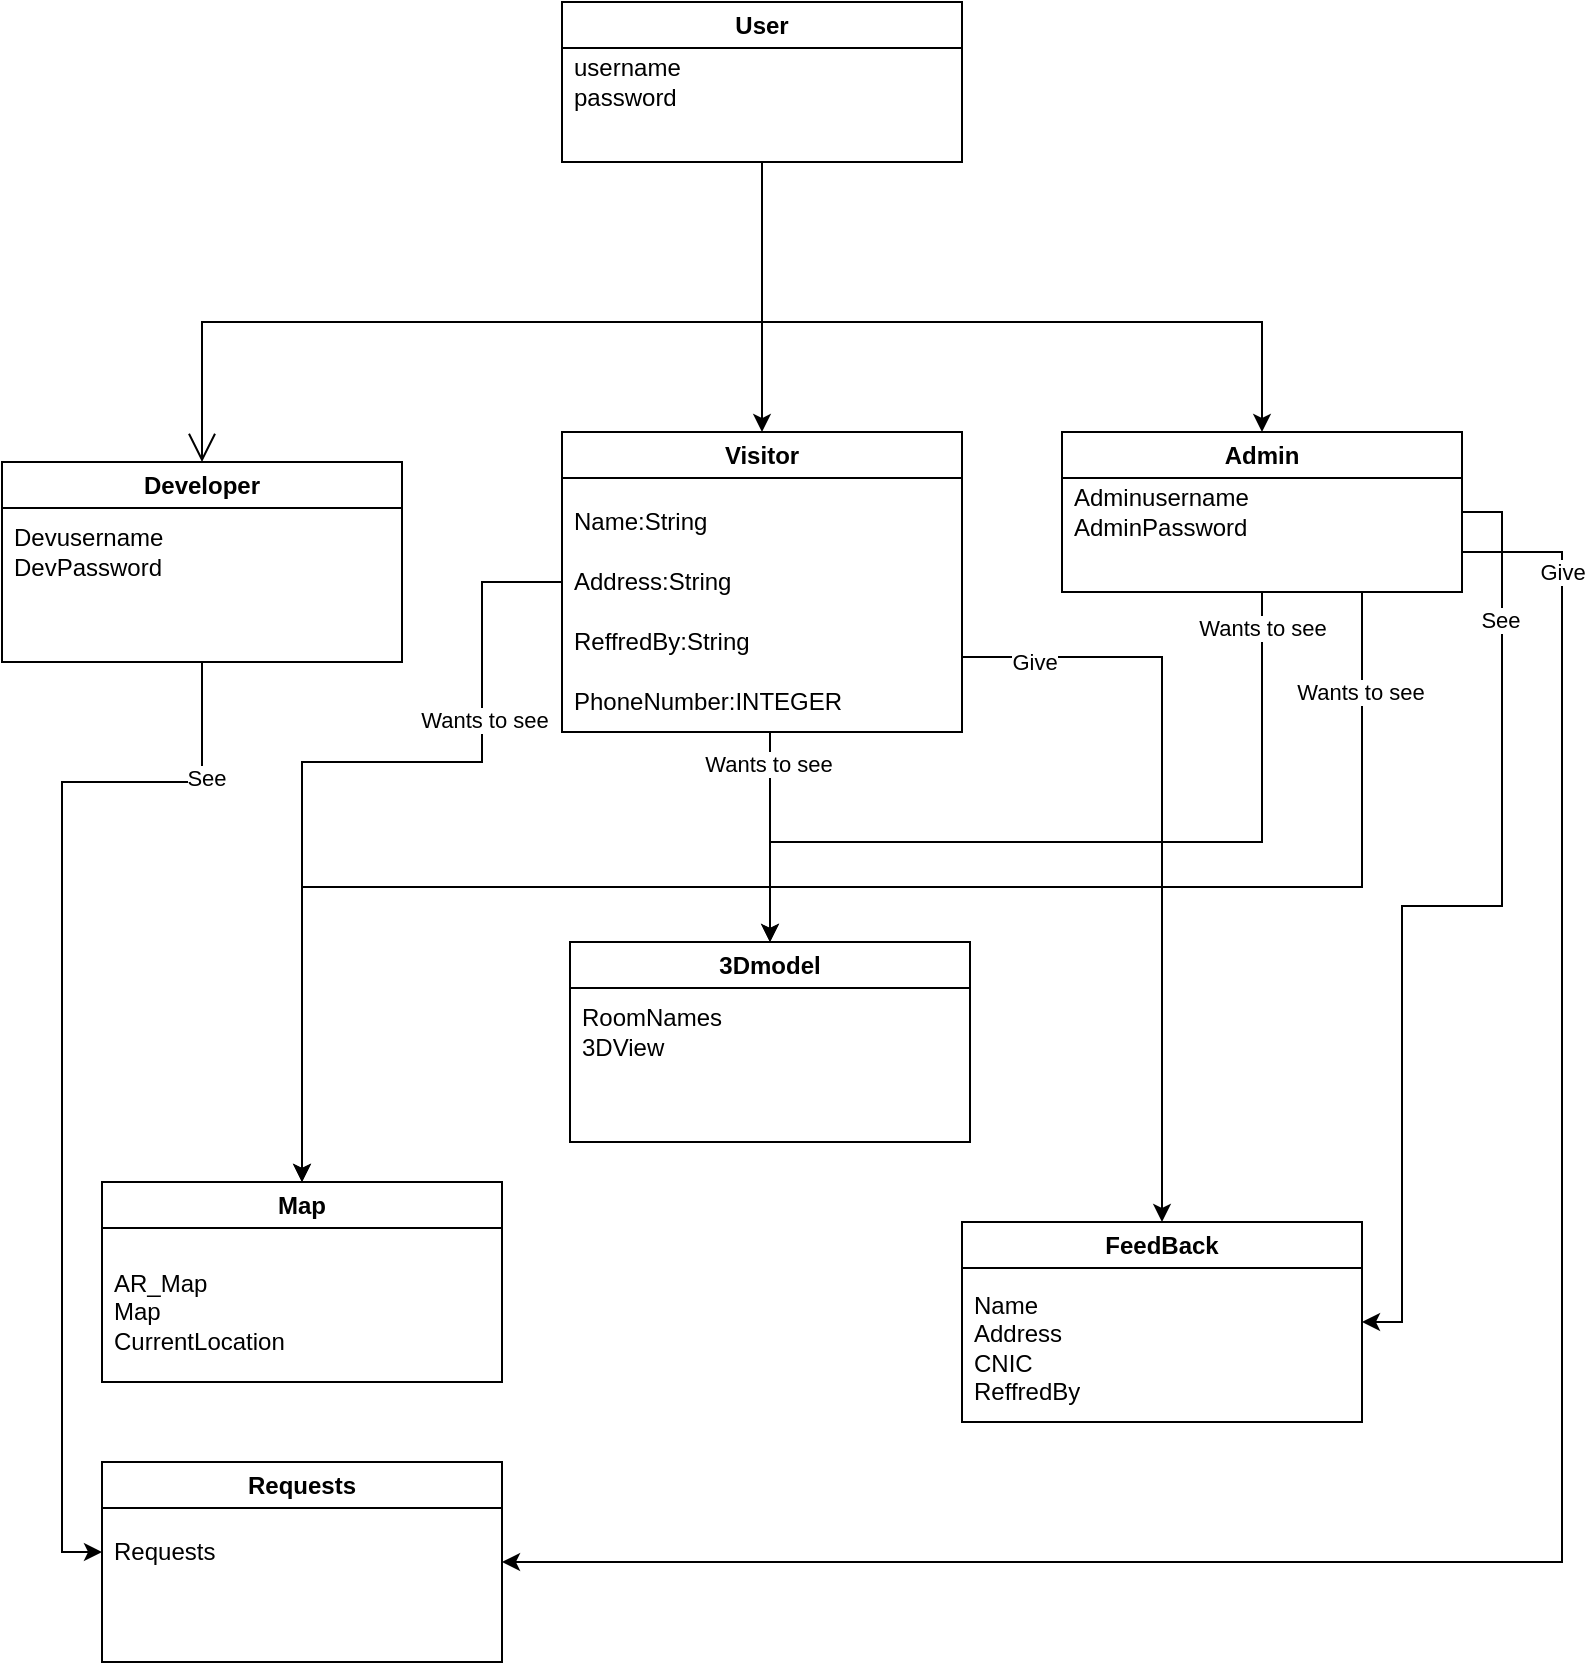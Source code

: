 <mxfile version="20.6.1" type="device"><diagram id="C5RBs43oDa-KdzZeNtuy" name="Page-1"><mxGraphModel dx="2031" dy="1224" grid="1" gridSize="10" guides="1" tooltips="1" connect="1" arrows="1" fold="1" page="1" pageScale="1" pageWidth="827" pageHeight="1169" math="0" shadow="0"><root><mxCell id="WIyWlLk6GJQsqaUBKTNV-0"/><mxCell id="WIyWlLk6GJQsqaUBKTNV-1" parent="WIyWlLk6GJQsqaUBKTNV-0"/><mxCell id="7SrjHUiYTaGiA_lPhfFv-9" style="edgeStyle=orthogonalEdgeStyle;rounded=0;orthogonalLoop=1;jettySize=auto;html=1;exitX=0.5;exitY=1;exitDx=0;exitDy=0;entryX=0.5;entryY=0;entryDx=0;entryDy=0;" edge="1" parent="WIyWlLk6GJQsqaUBKTNV-1" source="IjyyoicBl4eyR_wJ1W-A-19" target="7SrjHUiYTaGiA_lPhfFv-6"><mxGeometry relative="1" as="geometry"><Array as="points"><mxPoint x="653" y="560"/><mxPoint x="407" y="560"/></Array></mxGeometry></mxCell><mxCell id="7SrjHUiYTaGiA_lPhfFv-11" value="Wants to see" style="edgeLabel;html=1;align=center;verticalAlign=middle;resizable=0;points=[];" vertex="1" connectable="0" parent="7SrjHUiYTaGiA_lPhfFv-9"><mxGeometry x="-0.914" relative="1" as="geometry"><mxPoint as="offset"/></mxGeometry></mxCell><mxCell id="7SrjHUiYTaGiA_lPhfFv-17" style="edgeStyle=orthogonalEdgeStyle;rounded=0;orthogonalLoop=1;jettySize=auto;html=1;exitX=0.75;exitY=1;exitDx=0;exitDy=0;entryX=0.5;entryY=0;entryDx=0;entryDy=0;" edge="1" parent="WIyWlLk6GJQsqaUBKTNV-1" source="IjyyoicBl4eyR_wJ1W-A-19" target="7SrjHUiYTaGiA_lPhfFv-12"><mxGeometry relative="1" as="geometry"/></mxCell><mxCell id="7SrjHUiYTaGiA_lPhfFv-18" value="Wants to see" style="edgeLabel;html=1;align=center;verticalAlign=middle;resizable=0;points=[];" vertex="1" connectable="0" parent="7SrjHUiYTaGiA_lPhfFv-17"><mxGeometry x="-0.88" y="-1" relative="1" as="geometry"><mxPoint as="offset"/></mxGeometry></mxCell><mxCell id="7SrjHUiYTaGiA_lPhfFv-21" style="edgeStyle=orthogonalEdgeStyle;rounded=0;orthogonalLoop=1;jettySize=auto;html=1;entryX=1;entryY=0.5;entryDx=0;entryDy=0;" edge="1" parent="WIyWlLk6GJQsqaUBKTNV-1" source="IjyyoicBl4eyR_wJ1W-A-19" target="7SrjHUiYTaGiA_lPhfFv-19"><mxGeometry relative="1" as="geometry"><Array as="points"><mxPoint x="773" y="395"/><mxPoint x="773" y="592"/><mxPoint x="723" y="592"/><mxPoint x="723" y="800"/></Array></mxGeometry></mxCell><mxCell id="7SrjHUiYTaGiA_lPhfFv-22" value="See" style="edgeLabel;html=1;align=center;verticalAlign=middle;resizable=0;points=[];" vertex="1" connectable="0" parent="7SrjHUiYTaGiA_lPhfFv-21"><mxGeometry x="-0.701" y="-1" relative="1" as="geometry"><mxPoint as="offset"/></mxGeometry></mxCell><mxCell id="7SrjHUiYTaGiA_lPhfFv-29" style="edgeStyle=orthogonalEdgeStyle;rounded=0;orthogonalLoop=1;jettySize=auto;html=1;exitX=1;exitY=0.75;exitDx=0;exitDy=0;entryX=1;entryY=0.5;entryDx=0;entryDy=0;" edge="1" parent="WIyWlLk6GJQsqaUBKTNV-1" source="IjyyoicBl4eyR_wJ1W-A-19" target="7SrjHUiYTaGiA_lPhfFv-25"><mxGeometry relative="1" as="geometry"><Array as="points"><mxPoint x="803" y="415"/><mxPoint x="803" y="920"/></Array></mxGeometry></mxCell><mxCell id="7SrjHUiYTaGiA_lPhfFv-30" value="Give" style="edgeLabel;html=1;align=center;verticalAlign=middle;resizable=0;points=[];" vertex="1" connectable="0" parent="7SrjHUiYTaGiA_lPhfFv-29"><mxGeometry x="-0.89" relative="1" as="geometry"><mxPoint as="offset"/></mxGeometry></mxCell><mxCell id="IjyyoicBl4eyR_wJ1W-A-19" value="Admin" style="swimlane;whiteSpace=wrap;html=1;" parent="WIyWlLk6GJQsqaUBKTNV-1" vertex="1"><mxGeometry x="553" y="355" width="200" height="80" as="geometry"><mxRectangle x="270" y="50" width="80" height="30" as="alternateBounds"/></mxGeometry></mxCell><mxCell id="IjyyoicBl4eyR_wJ1W-A-20" value="Adminusername&amp;nbsp;&lt;br&gt;AdminPassword" style="text;strokeColor=none;fillColor=none;align=left;verticalAlign=middle;spacingLeft=4;spacingRight=4;overflow=hidden;points=[[0,0.5],[1,0.5]];portConstraint=eastwest;rotatable=0;whiteSpace=wrap;html=1;" parent="IjyyoicBl4eyR_wJ1W-A-19" vertex="1"><mxGeometry y="20" width="180" height="40" as="geometry"/></mxCell><mxCell id="7SrjHUiYTaGiA_lPhfFv-27" style="edgeStyle=orthogonalEdgeStyle;rounded=0;orthogonalLoop=1;jettySize=auto;html=1;exitX=0.5;exitY=1;exitDx=0;exitDy=0;entryX=0;entryY=0.5;entryDx=0;entryDy=0;" edge="1" parent="WIyWlLk6GJQsqaUBKTNV-1" source="IjyyoicBl4eyR_wJ1W-A-26" target="7SrjHUiYTaGiA_lPhfFv-26"><mxGeometry relative="1" as="geometry"><Array as="points"><mxPoint x="123" y="530"/><mxPoint x="53" y="530"/><mxPoint x="53" y="915"/></Array></mxGeometry></mxCell><mxCell id="7SrjHUiYTaGiA_lPhfFv-28" value="See" style="edgeLabel;html=1;align=center;verticalAlign=middle;resizable=0;points=[];" vertex="1" connectable="0" parent="7SrjHUiYTaGiA_lPhfFv-27"><mxGeometry x="-0.785" y="2" relative="1" as="geometry"><mxPoint as="offset"/></mxGeometry></mxCell><mxCell id="IjyyoicBl4eyR_wJ1W-A-26" value="Developer" style="swimlane;whiteSpace=wrap;html=1;startSize=23;" parent="WIyWlLk6GJQsqaUBKTNV-1" vertex="1"><mxGeometry x="23" y="370" width="200" height="100" as="geometry"><mxRectangle x="270" y="50" width="80" height="30" as="alternateBounds"/></mxGeometry></mxCell><mxCell id="IjyyoicBl4eyR_wJ1W-A-27" value="Devusername&amp;nbsp;&lt;br&gt;DevPassword&amp;nbsp;" style="text;strokeColor=none;fillColor=none;align=left;verticalAlign=middle;spacingLeft=4;spacingRight=4;overflow=hidden;points=[[0,0.5],[1,0.5]];portConstraint=eastwest;rotatable=0;whiteSpace=wrap;html=1;" parent="IjyyoicBl4eyR_wJ1W-A-26" vertex="1"><mxGeometry y="25" width="180" height="40" as="geometry"/></mxCell><mxCell id="7SrjHUiYTaGiA_lPhfFv-8" style="edgeStyle=orthogonalEdgeStyle;rounded=0;orthogonalLoop=1;jettySize=auto;html=1;" edge="1" parent="WIyWlLk6GJQsqaUBKTNV-1" source="IjyyoicBl4eyR_wJ1W-A-33" target="7SrjHUiYTaGiA_lPhfFv-6"><mxGeometry relative="1" as="geometry"><Array as="points"><mxPoint x="407" y="520"/><mxPoint x="407" y="520"/></Array></mxGeometry></mxCell><mxCell id="7SrjHUiYTaGiA_lPhfFv-10" value="Wants to see" style="edgeLabel;html=1;align=center;verticalAlign=middle;resizable=0;points=[];" vertex="1" connectable="0" parent="7SrjHUiYTaGiA_lPhfFv-8"><mxGeometry x="-0.695" y="-1" relative="1" as="geometry"><mxPoint as="offset"/></mxGeometry></mxCell><mxCell id="7SrjHUiYTaGiA_lPhfFv-15" style="edgeStyle=orthogonalEdgeStyle;rounded=0;orthogonalLoop=1;jettySize=auto;html=1;entryX=0.5;entryY=0;entryDx=0;entryDy=0;" edge="1" parent="WIyWlLk6GJQsqaUBKTNV-1" source="IjyyoicBl4eyR_wJ1W-A-33" target="7SrjHUiYTaGiA_lPhfFv-12"><mxGeometry relative="1" as="geometry"><Array as="points"><mxPoint x="263" y="430"/><mxPoint x="263" y="520"/><mxPoint x="173" y="520"/></Array></mxGeometry></mxCell><mxCell id="7SrjHUiYTaGiA_lPhfFv-16" value="Wants to see" style="edgeLabel;html=1;align=center;verticalAlign=middle;resizable=0;points=[];" vertex="1" connectable="0" parent="7SrjHUiYTaGiA_lPhfFv-15"><mxGeometry x="-0.494" y="1" relative="1" as="geometry"><mxPoint as="offset"/></mxGeometry></mxCell><mxCell id="7SrjHUiYTaGiA_lPhfFv-23" style="edgeStyle=orthogonalEdgeStyle;rounded=0;orthogonalLoop=1;jettySize=auto;html=1;exitX=1;exitY=0.75;exitDx=0;exitDy=0;" edge="1" parent="WIyWlLk6GJQsqaUBKTNV-1" source="IjyyoicBl4eyR_wJ1W-A-33" target="7SrjHUiYTaGiA_lPhfFv-19"><mxGeometry relative="1" as="geometry"/></mxCell><mxCell id="7SrjHUiYTaGiA_lPhfFv-24" value="Give" style="edgeLabel;html=1;align=center;verticalAlign=middle;resizable=0;points=[];" vertex="1" connectable="0" parent="7SrjHUiYTaGiA_lPhfFv-23"><mxGeometry x="-0.819" y="-2" relative="1" as="geometry"><mxPoint x="1" as="offset"/></mxGeometry></mxCell><mxCell id="IjyyoicBl4eyR_wJ1W-A-33" value="Visitor" style="swimlane;whiteSpace=wrap;html=1;" parent="WIyWlLk6GJQsqaUBKTNV-1" vertex="1"><mxGeometry x="303" y="355" width="200" height="150" as="geometry"><mxRectangle x="270" y="50" width="80" height="30" as="alternateBounds"/></mxGeometry></mxCell><mxCell id="IjyyoicBl4eyR_wJ1W-A-34" value="Name:String" style="text;strokeColor=none;fillColor=none;align=left;verticalAlign=middle;spacingLeft=4;spacingRight=4;overflow=hidden;points=[[0,0.5],[1,0.5]];portConstraint=eastwest;rotatable=0;whiteSpace=wrap;html=1;" parent="IjyyoicBl4eyR_wJ1W-A-33" vertex="1"><mxGeometry y="30" width="180" height="30" as="geometry"/></mxCell><mxCell id="IjyyoicBl4eyR_wJ1W-A-35" value="Address:String" style="text;strokeColor=none;fillColor=none;align=left;verticalAlign=middle;spacingLeft=4;spacingRight=4;overflow=hidden;points=[[0,0.5],[1,0.5]];portConstraint=eastwest;rotatable=0;whiteSpace=wrap;html=1;" parent="IjyyoicBl4eyR_wJ1W-A-33" vertex="1"><mxGeometry y="60" width="180" height="30" as="geometry"/></mxCell><mxCell id="IjyyoicBl4eyR_wJ1W-A-36" value="ReffredBy:String" style="text;strokeColor=none;fillColor=none;align=left;verticalAlign=middle;spacingLeft=4;spacingRight=4;overflow=hidden;points=[[0,0.5],[1,0.5]];portConstraint=eastwest;rotatable=0;whiteSpace=wrap;html=1;" parent="IjyyoicBl4eyR_wJ1W-A-33" vertex="1"><mxGeometry y="90" width="180" height="30" as="geometry"/></mxCell><mxCell id="IjyyoicBl4eyR_wJ1W-A-37" value="PhoneNumber:INTEGER" style="text;strokeColor=none;fillColor=none;align=left;verticalAlign=middle;spacingLeft=4;spacingRight=4;overflow=hidden;points=[[0,0.5],[1,0.5]];portConstraint=eastwest;rotatable=0;whiteSpace=wrap;html=1;" parent="IjyyoicBl4eyR_wJ1W-A-33" vertex="1"><mxGeometry y="120" width="180" height="30" as="geometry"/></mxCell><mxCell id="7SrjHUiYTaGiA_lPhfFv-4" style="edgeStyle=orthogonalEdgeStyle;rounded=0;orthogonalLoop=1;jettySize=auto;html=1;exitX=0.5;exitY=1;exitDx=0;exitDy=0;entryX=0.5;entryY=0;entryDx=0;entryDy=0;" edge="1" parent="WIyWlLk6GJQsqaUBKTNV-1" source="7SrjHUiYTaGiA_lPhfFv-0" target="IjyyoicBl4eyR_wJ1W-A-33"><mxGeometry relative="1" as="geometry"/></mxCell><mxCell id="7SrjHUiYTaGiA_lPhfFv-5" style="edgeStyle=orthogonalEdgeStyle;rounded=0;orthogonalLoop=1;jettySize=auto;html=1;exitX=0.5;exitY=1;exitDx=0;exitDy=0;entryX=0.5;entryY=0;entryDx=0;entryDy=0;" edge="1" parent="WIyWlLk6GJQsqaUBKTNV-1" source="7SrjHUiYTaGiA_lPhfFv-0" target="IjyyoicBl4eyR_wJ1W-A-19"><mxGeometry relative="1" as="geometry"><Array as="points"><mxPoint x="403" y="300"/><mxPoint x="653" y="300"/></Array></mxGeometry></mxCell><mxCell id="7SrjHUiYTaGiA_lPhfFv-0" value="User" style="swimlane;whiteSpace=wrap;html=1;" vertex="1" parent="WIyWlLk6GJQsqaUBKTNV-1"><mxGeometry x="303" y="140" width="200" height="80" as="geometry"><mxRectangle x="270" y="50" width="80" height="30" as="alternateBounds"/></mxGeometry></mxCell><mxCell id="7SrjHUiYTaGiA_lPhfFv-1" value="username&lt;br&gt;password" style="text;strokeColor=none;fillColor=none;align=left;verticalAlign=middle;spacingLeft=4;spacingRight=4;overflow=hidden;points=[[0,0.5],[1,0.5]];portConstraint=eastwest;rotatable=0;whiteSpace=wrap;html=1;" vertex="1" parent="7SrjHUiYTaGiA_lPhfFv-0"><mxGeometry y="20" width="180" height="40" as="geometry"/></mxCell><mxCell id="7SrjHUiYTaGiA_lPhfFv-3" value="" style="endArrow=open;endFill=1;endSize=12;html=1;rounded=0;exitX=0.5;exitY=1;exitDx=0;exitDy=0;entryX=0.5;entryY=0;entryDx=0;entryDy=0;edgeStyle=orthogonalEdgeStyle;" edge="1" parent="WIyWlLk6GJQsqaUBKTNV-1" source="7SrjHUiYTaGiA_lPhfFv-0" target="IjyyoicBl4eyR_wJ1W-A-26"><mxGeometry width="160" relative="1" as="geometry"><mxPoint x="363" y="280" as="sourcePoint"/><mxPoint x="523" y="280" as="targetPoint"/><Array as="points"><mxPoint x="403" y="300"/><mxPoint x="123" y="300"/></Array></mxGeometry></mxCell><mxCell id="7SrjHUiYTaGiA_lPhfFv-6" value="3Dmodel" style="swimlane;whiteSpace=wrap;html=1;startSize=23;" vertex="1" parent="WIyWlLk6GJQsqaUBKTNV-1"><mxGeometry x="307" y="610" width="200" height="100" as="geometry"><mxRectangle x="270" y="50" width="80" height="30" as="alternateBounds"/></mxGeometry></mxCell><mxCell id="7SrjHUiYTaGiA_lPhfFv-7" value="RoomNames&lt;br&gt;3DView" style="text;strokeColor=none;fillColor=none;align=left;verticalAlign=middle;spacingLeft=4;spacingRight=4;overflow=hidden;points=[[0,0.5],[1,0.5]];portConstraint=eastwest;rotatable=0;whiteSpace=wrap;html=1;" vertex="1" parent="7SrjHUiYTaGiA_lPhfFv-6"><mxGeometry y="25" width="180" height="40" as="geometry"/></mxCell><mxCell id="7SrjHUiYTaGiA_lPhfFv-12" value="Map" style="swimlane;whiteSpace=wrap;html=1;startSize=23;" vertex="1" parent="WIyWlLk6GJQsqaUBKTNV-1"><mxGeometry x="73" y="730" width="200" height="100" as="geometry"><mxRectangle x="270" y="50" width="80" height="30" as="alternateBounds"/></mxGeometry></mxCell><mxCell id="7SrjHUiYTaGiA_lPhfFv-13" value="AR_Map&lt;br&gt;Map&lt;br&gt;CurrentLocation" style="text;strokeColor=none;fillColor=none;align=left;verticalAlign=middle;spacingLeft=4;spacingRight=4;overflow=hidden;points=[[0,0.5],[1,0.5]];portConstraint=eastwest;rotatable=0;whiteSpace=wrap;html=1;" vertex="1" parent="7SrjHUiYTaGiA_lPhfFv-12"><mxGeometry y="30" width="180" height="70" as="geometry"/></mxCell><mxCell id="7SrjHUiYTaGiA_lPhfFv-19" value="FeedBack" style="swimlane;whiteSpace=wrap;html=1;startSize=23;" vertex="1" parent="WIyWlLk6GJQsqaUBKTNV-1"><mxGeometry x="503" y="750" width="200" height="100" as="geometry"><mxRectangle x="270" y="50" width="80" height="30" as="alternateBounds"/></mxGeometry></mxCell><mxCell id="7SrjHUiYTaGiA_lPhfFv-20" value="Name&lt;br&gt;Address&lt;br&gt;CNIC&lt;br&gt;ReffredBy" style="text;strokeColor=none;fillColor=none;align=left;verticalAlign=middle;spacingLeft=4;spacingRight=4;overflow=hidden;points=[[0,0.5],[1,0.5]];portConstraint=eastwest;rotatable=0;whiteSpace=wrap;html=1;" vertex="1" parent="7SrjHUiYTaGiA_lPhfFv-19"><mxGeometry y="25" width="180" height="75" as="geometry"/></mxCell><mxCell id="7SrjHUiYTaGiA_lPhfFv-25" value="Requests" style="swimlane;whiteSpace=wrap;html=1;startSize=23;" vertex="1" parent="WIyWlLk6GJQsqaUBKTNV-1"><mxGeometry x="73" y="870" width="200" height="100" as="geometry"><mxRectangle x="270" y="50" width="80" height="30" as="alternateBounds"/></mxGeometry></mxCell><mxCell id="7SrjHUiYTaGiA_lPhfFv-26" value="Requests" style="text;strokeColor=none;fillColor=none;align=left;verticalAlign=middle;spacingLeft=4;spacingRight=4;overflow=hidden;points=[[0,0.5],[1,0.5]];portConstraint=eastwest;rotatable=0;whiteSpace=wrap;html=1;" vertex="1" parent="7SrjHUiYTaGiA_lPhfFv-25"><mxGeometry y="25" width="180" height="40" as="geometry"/></mxCell></root></mxGraphModel></diagram></mxfile>